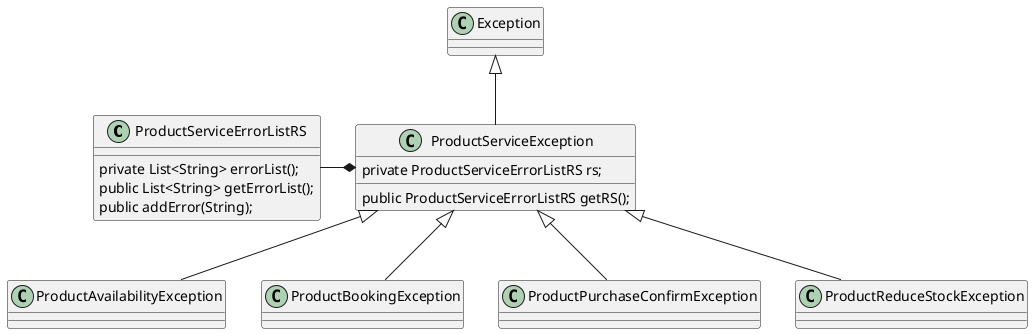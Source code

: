 @startuml

class ProductServiceErrorListRS {
	private List<String> errorList();
    
    public List<String> getErrorList();
    public addError(String);
}




class Exception

class ProductServiceException extends Exception {
	private ProductServiceErrorListRS rs;
    
    public ProductServiceErrorListRS getRS();

}

ProductServiceException *-left- ProductServiceErrorListRS



class ProductAvailabilityException extends ProductServiceException

class ProductBookingException extends ProductServiceException

class ProductPurchaseConfirmException extends ProductServiceException

class ProductReduceStockException extends ProductServiceException



@enduml